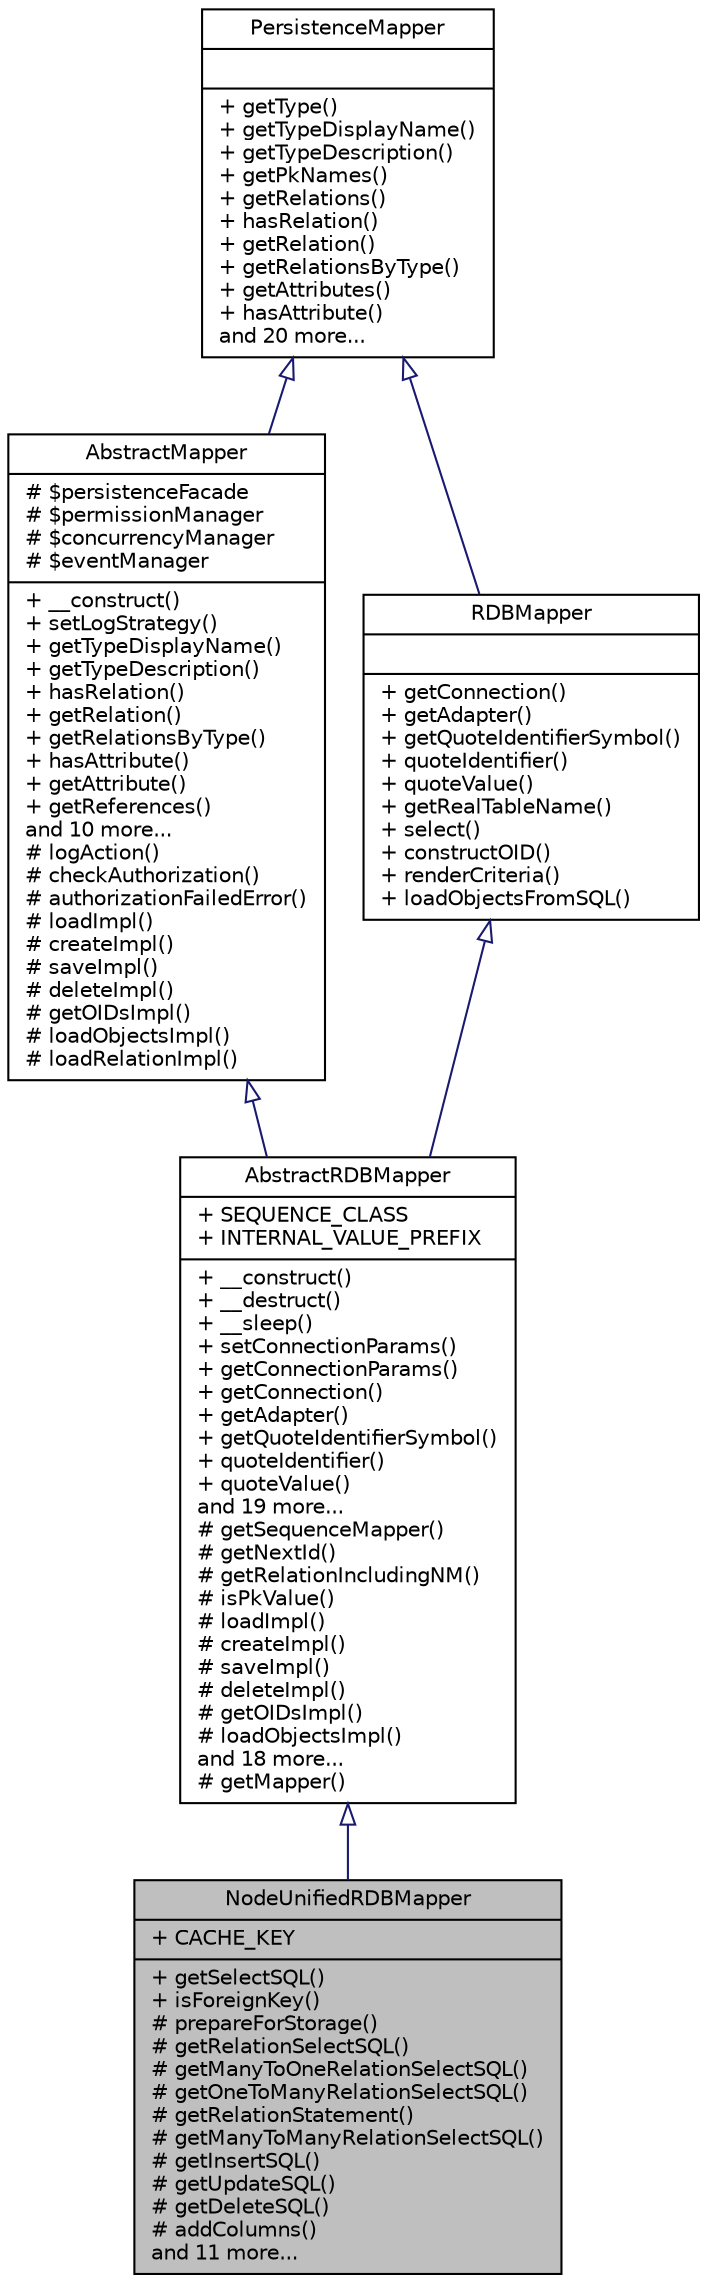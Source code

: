 digraph "NodeUnifiedRDBMapper"
{
  edge [fontname="Helvetica",fontsize="10",labelfontname="Helvetica",labelfontsize="10"];
  node [fontname="Helvetica",fontsize="10",shape=record];
  Node0 [label="{NodeUnifiedRDBMapper\n|+ CACHE_KEY\l|+ getSelectSQL()\l+ isForeignKey()\l# prepareForStorage()\l# getRelationSelectSQL()\l# getManyToOneRelationSelectSQL()\l# getOneToManyRelationSelectSQL()\l# getRelationStatement()\l# getManyToManyRelationSelectSQL()\l# getInsertSQL()\l# getUpdateSQL()\l# getDeleteSQL()\l# addColumns()\land 11 more...\l}",height=0.2,width=0.4,color="black", fillcolor="grey75", style="filled", fontcolor="black"];
  Node1 -> Node0 [dir="back",color="midnightblue",fontsize="10",style="solid",arrowtail="onormal",fontname="Helvetica"];
  Node1 [label="{AbstractRDBMapper\n|+ SEQUENCE_CLASS\l+ INTERNAL_VALUE_PREFIX\l|+ __construct()\l+ __destruct()\l+ __sleep()\l+ setConnectionParams()\l+ getConnectionParams()\l+ getConnection()\l+ getAdapter()\l+ getQuoteIdentifierSymbol()\l+ quoteIdentifier()\l+ quoteValue()\land 19 more...\l# getSequenceMapper()\l# getNextId()\l# getRelationIncludingNM()\l# isPkValue()\l# loadImpl()\l# createImpl()\l# saveImpl()\l# deleteImpl()\l# getOIDsImpl()\l# loadObjectsImpl()\land 18 more...\l# getMapper()\l}",height=0.2,width=0.4,color="black", fillcolor="white", style="filled",URL="$classwcmf_1_1lib_1_1model_1_1mapper_1_1impl_1_1_abstract_r_d_b_mapper.html",tooltip="AbstractRDBMapper maps objects of one type to a relational database schema. "];
  Node2 -> Node1 [dir="back",color="midnightblue",fontsize="10",style="solid",arrowtail="onormal",fontname="Helvetica"];
  Node2 [label="{AbstractMapper\n|# $persistenceFacade\l# $permissionManager\l# $concurrencyManager\l# $eventManager\l|+ __construct()\l+ setLogStrategy()\l+ getTypeDisplayName()\l+ getTypeDescription()\l+ hasRelation()\l+ getRelation()\l+ getRelationsByType()\l+ hasAttribute()\l+ getAttribute()\l+ getReferences()\land 10 more...\l# logAction()\l# checkAuthorization()\l# authorizationFailedError()\l# loadImpl()\l# createImpl()\l# saveImpl()\l# deleteImpl()\l# getOIDsImpl()\l# loadObjectsImpl()\l# loadRelationImpl()\l}",height=0.2,width=0.4,color="black", fillcolor="white", style="filled",URL="$classwcmf_1_1lib_1_1persistence_1_1impl_1_1_abstract_mapper.html",tooltip="AbstractMapper provides a basic implementation for other mapper classes. "];
  Node3 -> Node2 [dir="back",color="midnightblue",fontsize="10",style="solid",arrowtail="onormal",fontname="Helvetica"];
  Node3 [label="{PersistenceMapper\n||+ getType()\l+ getTypeDisplayName()\l+ getTypeDescription()\l+ getPkNames()\l+ getRelations()\l+ hasRelation()\l+ getRelation()\l+ getRelationsByType()\l+ getAttributes()\l+ hasAttribute()\land 20 more...\l}",height=0.2,width=0.4,color="black", fillcolor="white", style="filled",URL="$interfacewcmf_1_1lib_1_1persistence_1_1_persistence_mapper.html",tooltip="PersistenceMapper defines the interface for all mapper classes. "];
  Node4 -> Node1 [dir="back",color="midnightblue",fontsize="10",style="solid",arrowtail="onormal",fontname="Helvetica"];
  Node4 [label="{RDBMapper\n||+ getConnection()\l+ getAdapter()\l+ getQuoteIdentifierSymbol()\l+ quoteIdentifier()\l+ quoteValue()\l+ getRealTableName()\l+ select()\l+ constructOID()\l+ renderCriteria()\l+ loadObjectsFromSQL()\l}",height=0.2,width=0.4,color="black", fillcolor="white", style="filled",URL="$interfacewcmf_1_1lib_1_1model_1_1mapper_1_1_r_d_b_mapper.html",tooltip="RDBMapper defines the interface for mapper classes that map to relational databases. "];
  Node3 -> Node4 [dir="back",color="midnightblue",fontsize="10",style="solid",arrowtail="onormal",fontname="Helvetica"];
}
